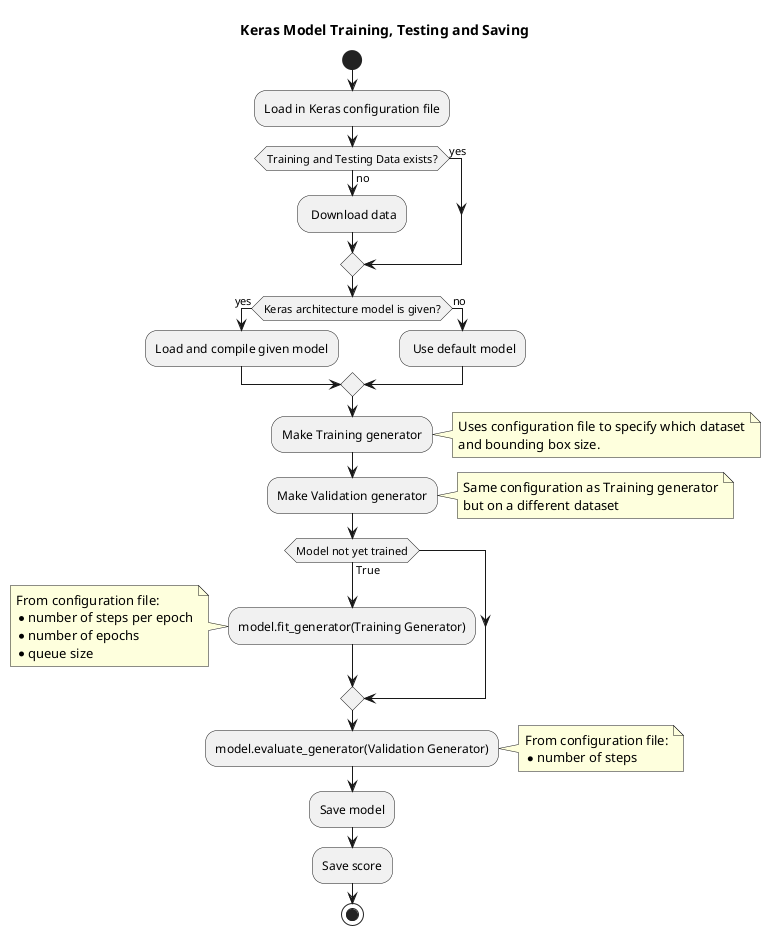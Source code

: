 @startuml
title Keras Model Training, Testing and Saving
start
:Load in Keras configuration file;
if(Training and Testing Data exists?) then(yes)
else(no)
    : Download data;
endif
if(Keras architecture model is given?) then(yes)
    :Load and compile given model;
else(no)
    : Use default model;
endif
:Make Training generator;
    note right
        Uses configuration file to specify which dataset
        and bounding box size.
    end note
:Make Validation generator;
    note right
        Same configuration as Training generator
        but on a different dataset
    end note
if(Model not yet trained) then (True)
    :model.fit_generator(Training Generator);
    note left
        From configuration file:
        * number of steps per epoch
        * number of epochs
        * queue size
    end note
endif
:model.evaluate_generator(Validation Generator);
    note right
        From configuration file:
        * number of steps
    end note
:Save model;
:Save score;
stop
@enduml